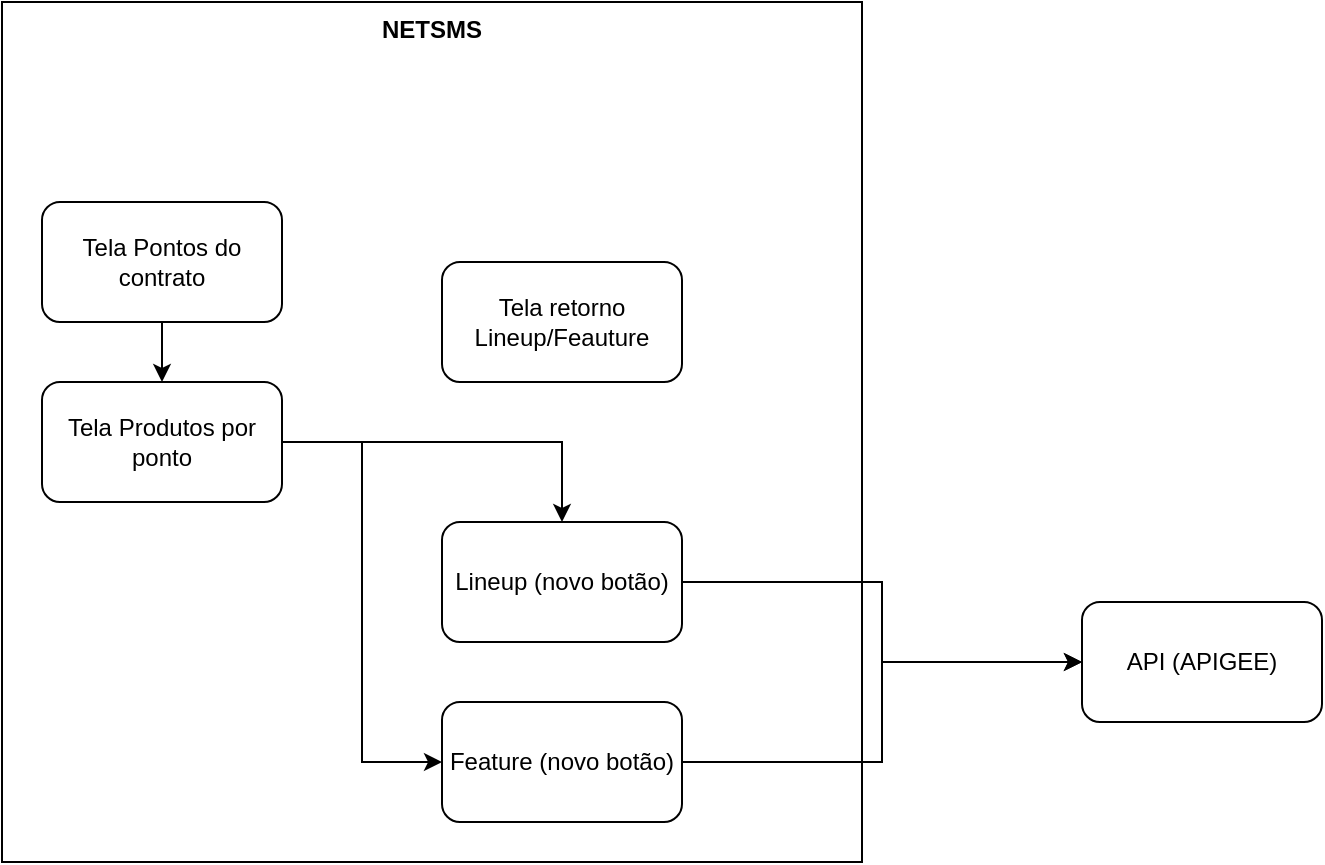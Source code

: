 <mxfile version="21.8.0" type="github">
  <diagram name="Macro" id="-5gBe7mBYyI3mbEeI3KI">
    <mxGraphModel dx="1050" dy="542" grid="1" gridSize="10" guides="1" tooltips="1" connect="1" arrows="1" fold="1" page="1" pageScale="1" pageWidth="827" pageHeight="1169" math="0" shadow="0">
      <root>
        <mxCell id="0" />
        <mxCell id="1" parent="0" />
        <mxCell id="RFvKmot2yjP2-cgtx0kC-15" value="&lt;b&gt;NETSMS&lt;/b&gt;" style="whiteSpace=wrap;html=1;aspect=fixed;verticalAlign=top;" vertex="1" parent="1">
          <mxGeometry x="80" y="30" width="430" height="430" as="geometry" />
        </mxCell>
        <mxCell id="RFvKmot2yjP2-cgtx0kC-5" value="" style="edgeStyle=orthogonalEdgeStyle;rounded=0;orthogonalLoop=1;jettySize=auto;html=1;" edge="1" parent="1" source="RFvKmot2yjP2-cgtx0kC-1" target="RFvKmot2yjP2-cgtx0kC-4">
          <mxGeometry relative="1" as="geometry" />
        </mxCell>
        <mxCell id="RFvKmot2yjP2-cgtx0kC-1" value="Tela Pontos do contrato" style="rounded=1;whiteSpace=wrap;html=1;" vertex="1" parent="1">
          <mxGeometry x="100" y="130" width="120" height="60" as="geometry" />
        </mxCell>
        <mxCell id="RFvKmot2yjP2-cgtx0kC-2" value="API (APIGEE)" style="rounded=1;whiteSpace=wrap;html=1;" vertex="1" parent="1">
          <mxGeometry x="620" y="330" width="120" height="60" as="geometry" />
        </mxCell>
        <mxCell id="RFvKmot2yjP2-cgtx0kC-8" value="" style="edgeStyle=orthogonalEdgeStyle;rounded=0;orthogonalLoop=1;jettySize=auto;html=1;" edge="1" parent="1" source="RFvKmot2yjP2-cgtx0kC-4" target="RFvKmot2yjP2-cgtx0kC-7">
          <mxGeometry relative="1" as="geometry" />
        </mxCell>
        <mxCell id="RFvKmot2yjP2-cgtx0kC-10" style="edgeStyle=orthogonalEdgeStyle;rounded=0;orthogonalLoop=1;jettySize=auto;html=1;entryX=0;entryY=0.5;entryDx=0;entryDy=0;" edge="1" parent="1" source="RFvKmot2yjP2-cgtx0kC-4" target="RFvKmot2yjP2-cgtx0kC-9">
          <mxGeometry relative="1" as="geometry" />
        </mxCell>
        <mxCell id="RFvKmot2yjP2-cgtx0kC-4" value="Tela Produtos por ponto" style="rounded=1;whiteSpace=wrap;html=1;" vertex="1" parent="1">
          <mxGeometry x="100" y="220" width="120" height="60" as="geometry" />
        </mxCell>
        <mxCell id="RFvKmot2yjP2-cgtx0kC-12" style="edgeStyle=orthogonalEdgeStyle;rounded=0;orthogonalLoop=1;jettySize=auto;html=1;exitX=1;exitY=0.5;exitDx=0;exitDy=0;entryX=0;entryY=0.5;entryDx=0;entryDy=0;" edge="1" parent="1" source="RFvKmot2yjP2-cgtx0kC-7" target="RFvKmot2yjP2-cgtx0kC-2">
          <mxGeometry relative="1" as="geometry" />
        </mxCell>
        <mxCell id="RFvKmot2yjP2-cgtx0kC-7" value="Lineup (novo botão)" style="rounded=1;whiteSpace=wrap;html=1;" vertex="1" parent="1">
          <mxGeometry x="300" y="290" width="120" height="60" as="geometry" />
        </mxCell>
        <mxCell id="RFvKmot2yjP2-cgtx0kC-16" style="edgeStyle=orthogonalEdgeStyle;rounded=0;orthogonalLoop=1;jettySize=auto;html=1;entryX=0;entryY=0.5;entryDx=0;entryDy=0;" edge="1" parent="1" source="RFvKmot2yjP2-cgtx0kC-9" target="RFvKmot2yjP2-cgtx0kC-2">
          <mxGeometry relative="1" as="geometry" />
        </mxCell>
        <mxCell id="RFvKmot2yjP2-cgtx0kC-9" value="Feature (novo botão)" style="rounded=1;whiteSpace=wrap;html=1;" vertex="1" parent="1">
          <mxGeometry x="300" y="380" width="120" height="60" as="geometry" />
        </mxCell>
        <mxCell id="RFvKmot2yjP2-cgtx0kC-18" value="Tela retorno Lineup/Feauture" style="rounded=1;whiteSpace=wrap;html=1;" vertex="1" parent="1">
          <mxGeometry x="300" y="160" width="120" height="60" as="geometry" />
        </mxCell>
      </root>
    </mxGraphModel>
  </diagram>
</mxfile>

